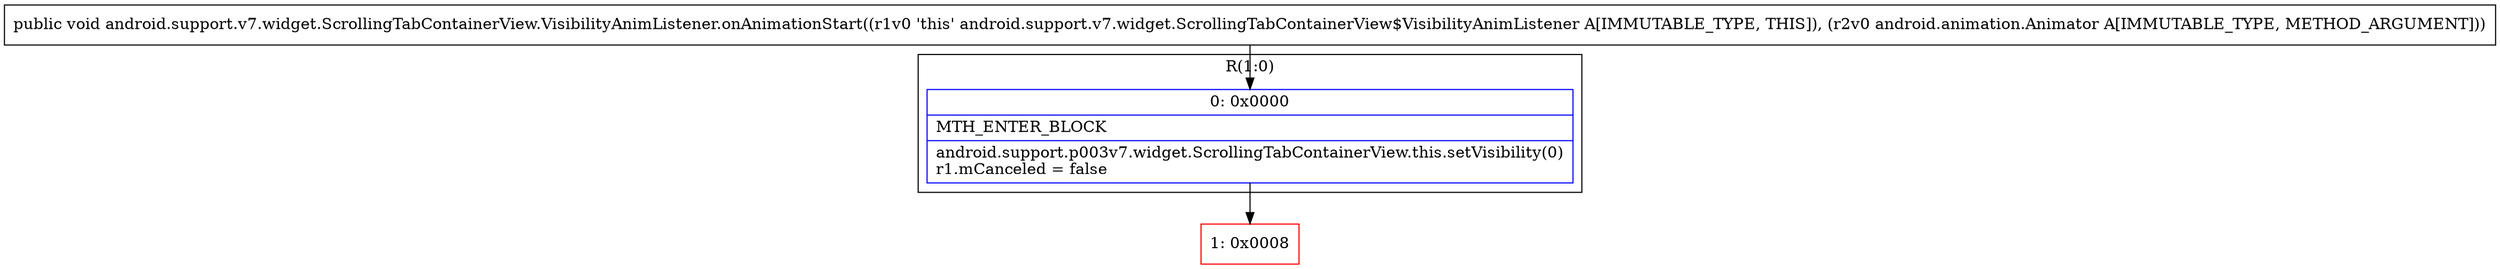digraph "CFG forandroid.support.v7.widget.ScrollingTabContainerView.VisibilityAnimListener.onAnimationStart(Landroid\/animation\/Animator;)V" {
subgraph cluster_Region_1749663697 {
label = "R(1:0)";
node [shape=record,color=blue];
Node_0 [shape=record,label="{0\:\ 0x0000|MTH_ENTER_BLOCK\l|android.support.p003v7.widget.ScrollingTabContainerView.this.setVisibility(0)\lr1.mCanceled = false\l}"];
}
Node_1 [shape=record,color=red,label="{1\:\ 0x0008}"];
MethodNode[shape=record,label="{public void android.support.v7.widget.ScrollingTabContainerView.VisibilityAnimListener.onAnimationStart((r1v0 'this' android.support.v7.widget.ScrollingTabContainerView$VisibilityAnimListener A[IMMUTABLE_TYPE, THIS]), (r2v0 android.animation.Animator A[IMMUTABLE_TYPE, METHOD_ARGUMENT])) }"];
MethodNode -> Node_0;
Node_0 -> Node_1;
}

